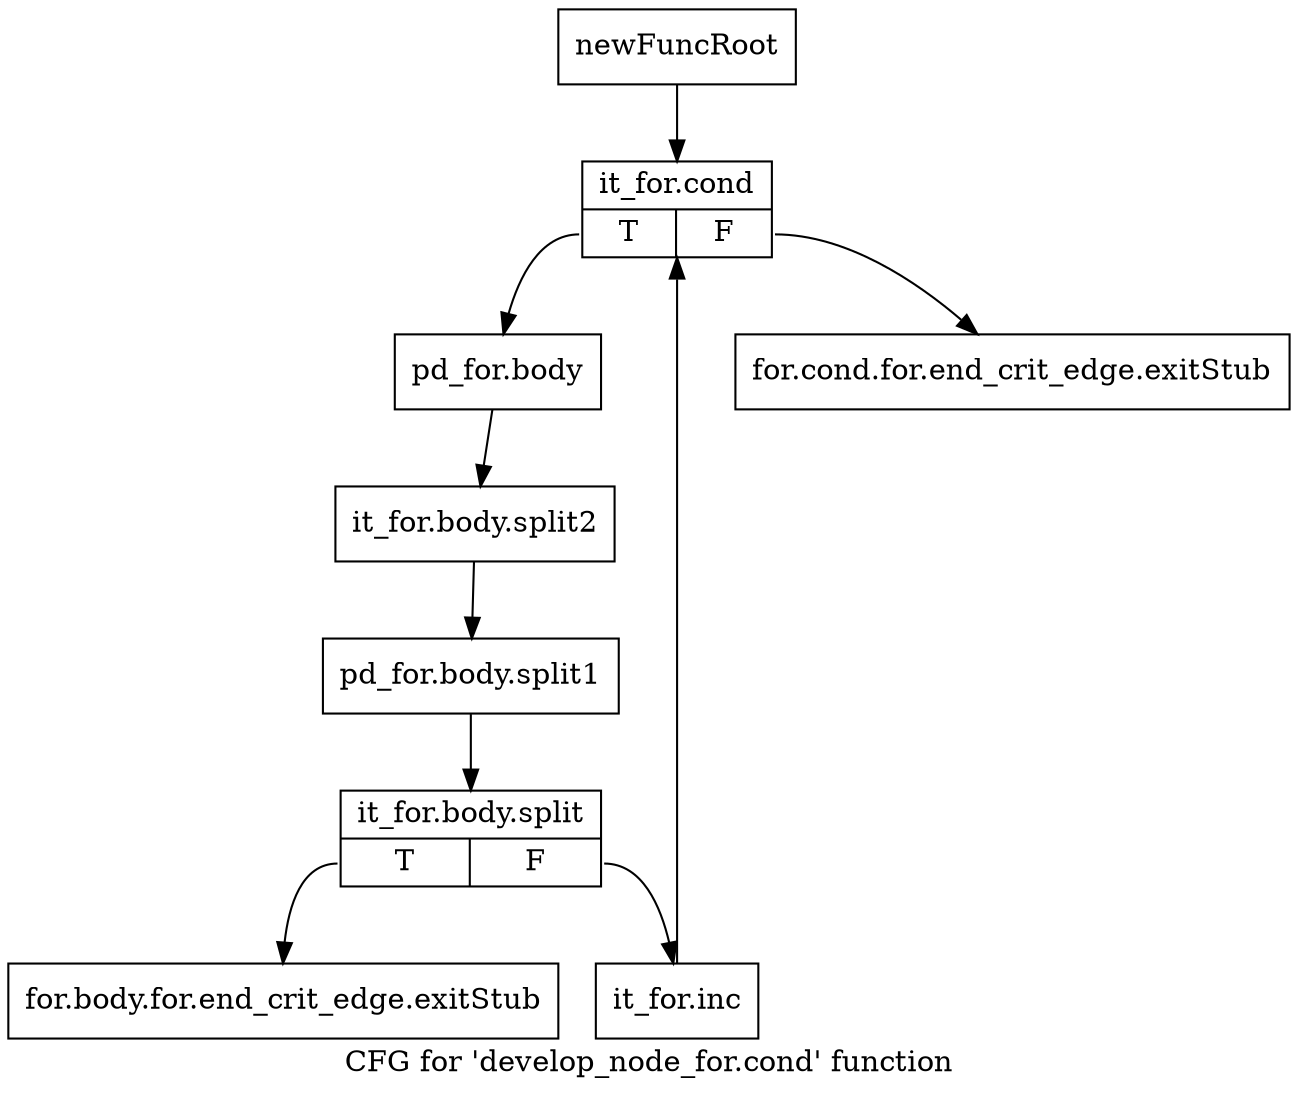 digraph "CFG for 'develop_node_for.cond' function" {
	label="CFG for 'develop_node_for.cond' function";

	Node0xfc69c0 [shape=record,label="{newFuncRoot}"];
	Node0xfc69c0 -> Node0xfc6ab0;
	Node0xfc6a10 [shape=record,label="{for.cond.for.end_crit_edge.exitStub}"];
	Node0xfc6a60 [shape=record,label="{for.body.for.end_crit_edge.exitStub}"];
	Node0xfc6ab0 [shape=record,label="{it_for.cond|{<s0>T|<s1>F}}"];
	Node0xfc6ab0:s0 -> Node0xfc6b00;
	Node0xfc6ab0:s1 -> Node0xfc6a10;
	Node0xfc6b00 [shape=record,label="{pd_for.body}"];
	Node0xfc6b00 -> Node0x1457c30;
	Node0x1457c30 [shape=record,label="{it_for.body.split2}"];
	Node0x1457c30 -> Node0x143fae0;
	Node0x143fae0 [shape=record,label="{pd_for.body.split1}"];
	Node0x143fae0 -> Node0x1462c00;
	Node0x1462c00 [shape=record,label="{it_for.body.split|{<s0>T|<s1>F}}"];
	Node0x1462c00:s0 -> Node0xfc6a60;
	Node0x1462c00:s1 -> Node0xfc6b50;
	Node0xfc6b50 [shape=record,label="{it_for.inc}"];
	Node0xfc6b50 -> Node0xfc6ab0;
}
